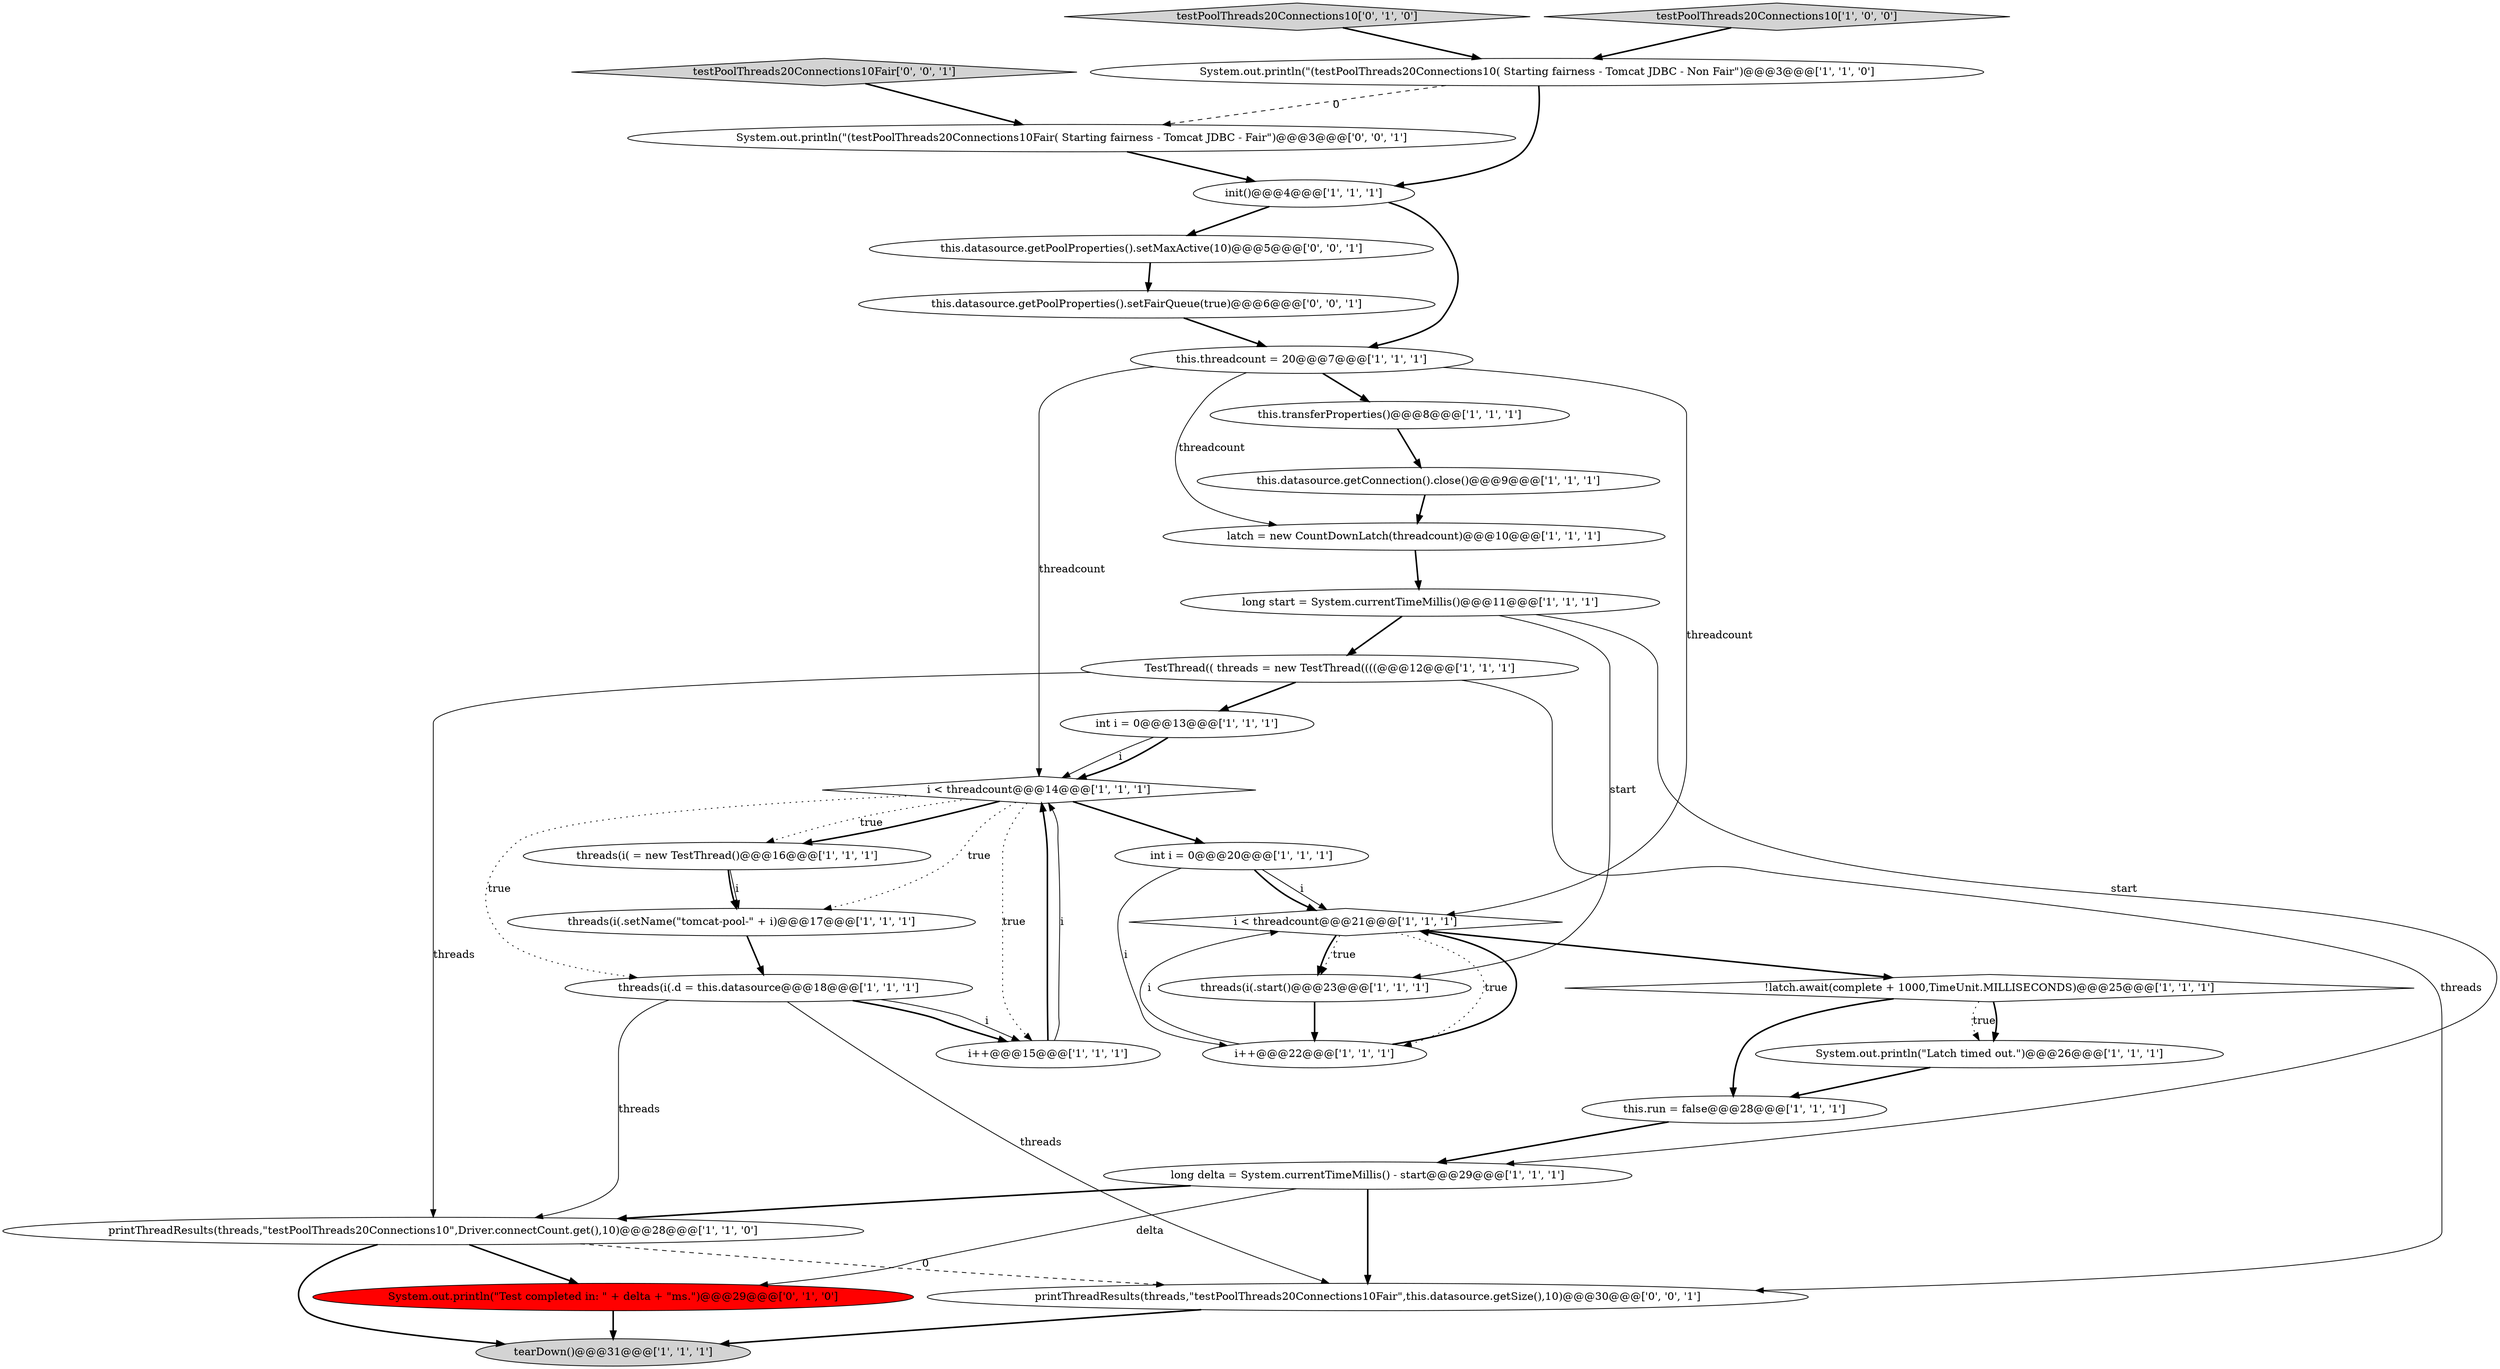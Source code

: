 digraph {
27 [style = filled, label = "System.out.println(\"(testPoolThreads20Connections10Fair( Starting fairness - Tomcat JDBC - Fair\")@@@3@@@['0', '0', '1']", fillcolor = white, shape = ellipse image = "AAA0AAABBB3BBB"];
22 [style = filled, label = "threads(i(.d = this.datasource@@@18@@@['1', '1', '1']", fillcolor = white, shape = ellipse image = "AAA0AAABBB1BBB"];
24 [style = filled, label = "int i = 0@@@20@@@['1', '1', '1']", fillcolor = white, shape = ellipse image = "AAA0AAABBB1BBB"];
3 [style = filled, label = "long delta = System.currentTimeMillis() - start@@@29@@@['1', '1', '1']", fillcolor = white, shape = ellipse image = "AAA0AAABBB1BBB"];
12 [style = filled, label = "threads(i(.setName(\"tomcat-pool-\" + i)@@@17@@@['1', '1', '1']", fillcolor = white, shape = ellipse image = "AAA0AAABBB1BBB"];
25 [style = filled, label = "testPoolThreads20Connections10['0', '1', '0']", fillcolor = lightgray, shape = diamond image = "AAA0AAABBB2BBB"];
29 [style = filled, label = "printThreadResults(threads,\"testPoolThreads20Connections10Fair\",this.datasource.getSize(),10)@@@30@@@['0', '0', '1']", fillcolor = white, shape = ellipse image = "AAA0AAABBB3BBB"];
8 [style = filled, label = "latch = new CountDownLatch(threadcount)@@@10@@@['1', '1', '1']", fillcolor = white, shape = ellipse image = "AAA0AAABBB1BBB"];
31 [style = filled, label = "this.datasource.getPoolProperties().setFairQueue(true)@@@6@@@['0', '0', '1']", fillcolor = white, shape = ellipse image = "AAA0AAABBB3BBB"];
1 [style = filled, label = "i < threadcount@@@21@@@['1', '1', '1']", fillcolor = white, shape = diamond image = "AAA0AAABBB1BBB"];
14 [style = filled, label = "i++@@@22@@@['1', '1', '1']", fillcolor = white, shape = ellipse image = "AAA0AAABBB1BBB"];
18 [style = filled, label = "this.transferProperties()@@@8@@@['1', '1', '1']", fillcolor = white, shape = ellipse image = "AAA0AAABBB1BBB"];
2 [style = filled, label = "i < threadcount@@@14@@@['1', '1', '1']", fillcolor = white, shape = diamond image = "AAA0AAABBB1BBB"];
17 [style = filled, label = "testPoolThreads20Connections10['1', '0', '0']", fillcolor = lightgray, shape = diamond image = "AAA0AAABBB1BBB"];
10 [style = filled, label = "this.threadcount = 20@@@7@@@['1', '1', '1']", fillcolor = white, shape = ellipse image = "AAA0AAABBB1BBB"];
20 [style = filled, label = "this.run = false@@@28@@@['1', '1', '1']", fillcolor = white, shape = ellipse image = "AAA0AAABBB1BBB"];
15 [style = filled, label = "printThreadResults(threads,\"testPoolThreads20Connections10\",Driver.connectCount.get(),10)@@@28@@@['1', '1', '0']", fillcolor = white, shape = ellipse image = "AAA0AAABBB1BBB"];
26 [style = filled, label = "System.out.println(\"Test completed in: \" + delta + \"ms.\")@@@29@@@['0', '1', '0']", fillcolor = red, shape = ellipse image = "AAA1AAABBB2BBB"];
0 [style = filled, label = "TestThread(( threads = new TestThread((((@@@12@@@['1', '1', '1']", fillcolor = white, shape = ellipse image = "AAA0AAABBB1BBB"];
16 [style = filled, label = "threads(i( = new TestThread()@@@16@@@['1', '1', '1']", fillcolor = white, shape = ellipse image = "AAA0AAABBB1BBB"];
9 [style = filled, label = "System.out.println(\"(testPoolThreads20Connections10( Starting fairness - Tomcat JDBC - Non Fair\")@@@3@@@['1', '1', '0']", fillcolor = white, shape = ellipse image = "AAA0AAABBB1BBB"];
6 [style = filled, label = "i++@@@15@@@['1', '1', '1']", fillcolor = white, shape = ellipse image = "AAA0AAABBB1BBB"];
4 [style = filled, label = "init()@@@4@@@['1', '1', '1']", fillcolor = white, shape = ellipse image = "AAA0AAABBB1BBB"];
13 [style = filled, label = "threads(i(.start()@@@23@@@['1', '1', '1']", fillcolor = white, shape = ellipse image = "AAA0AAABBB1BBB"];
11 [style = filled, label = "tearDown()@@@31@@@['1', '1', '1']", fillcolor = lightgray, shape = ellipse image = "AAA0AAABBB1BBB"];
30 [style = filled, label = "testPoolThreads20Connections10Fair['0', '0', '1']", fillcolor = lightgray, shape = diamond image = "AAA0AAABBB3BBB"];
23 [style = filled, label = "System.out.println(\"Latch timed out.\")@@@26@@@['1', '1', '1']", fillcolor = white, shape = ellipse image = "AAA0AAABBB1BBB"];
19 [style = filled, label = "long start = System.currentTimeMillis()@@@11@@@['1', '1', '1']", fillcolor = white, shape = ellipse image = "AAA0AAABBB1BBB"];
21 [style = filled, label = "int i = 0@@@13@@@['1', '1', '1']", fillcolor = white, shape = ellipse image = "AAA0AAABBB1BBB"];
5 [style = filled, label = "this.datasource.getConnection().close()@@@9@@@['1', '1', '1']", fillcolor = white, shape = ellipse image = "AAA0AAABBB1BBB"];
28 [style = filled, label = "this.datasource.getPoolProperties().setMaxActive(10)@@@5@@@['0', '0', '1']", fillcolor = white, shape = ellipse image = "AAA0AAABBB3BBB"];
7 [style = filled, label = "!latch.await(complete + 1000,TimeUnit.MILLISECONDS)@@@25@@@['1', '1', '1']", fillcolor = white, shape = diamond image = "AAA0AAABBB1BBB"];
4->10 [style = bold, label=""];
10->18 [style = bold, label=""];
5->8 [style = bold, label=""];
23->20 [style = bold, label=""];
10->1 [style = solid, label="threadcount"];
2->22 [style = dotted, label="true"];
8->19 [style = bold, label=""];
9->4 [style = bold, label=""];
17->9 [style = bold, label=""];
25->9 [style = bold, label=""];
28->31 [style = bold, label=""];
30->27 [style = bold, label=""];
22->6 [style = solid, label="i"];
3->26 [style = solid, label="delta"];
0->29 [style = solid, label="threads"];
9->27 [style = dashed, label="0"];
19->13 [style = solid, label="start"];
3->15 [style = bold, label=""];
0->21 [style = bold, label=""];
20->3 [style = bold, label=""];
7->20 [style = bold, label=""];
10->2 [style = solid, label="threadcount"];
1->14 [style = dotted, label="true"];
15->29 [style = dashed, label="0"];
1->7 [style = bold, label=""];
1->13 [style = bold, label=""];
26->11 [style = bold, label=""];
4->28 [style = bold, label=""];
14->1 [style = bold, label=""];
19->0 [style = bold, label=""];
21->2 [style = solid, label="i"];
21->2 [style = bold, label=""];
15->26 [style = bold, label=""];
6->2 [style = bold, label=""];
1->13 [style = dotted, label="true"];
0->15 [style = solid, label="threads"];
27->4 [style = bold, label=""];
24->1 [style = solid, label="i"];
10->8 [style = solid, label="threadcount"];
6->2 [style = solid, label="i"];
29->11 [style = bold, label=""];
7->23 [style = dotted, label="true"];
15->11 [style = bold, label=""];
24->14 [style = solid, label="i"];
2->6 [style = dotted, label="true"];
31->10 [style = bold, label=""];
22->15 [style = solid, label="threads"];
18->5 [style = bold, label=""];
7->23 [style = bold, label=""];
14->1 [style = solid, label="i"];
2->12 [style = dotted, label="true"];
16->12 [style = solid, label="i"];
24->1 [style = bold, label=""];
2->24 [style = bold, label=""];
19->3 [style = solid, label="start"];
16->12 [style = bold, label=""];
13->14 [style = bold, label=""];
3->29 [style = bold, label=""];
12->22 [style = bold, label=""];
2->16 [style = dotted, label="true"];
22->6 [style = bold, label=""];
22->29 [style = solid, label="threads"];
2->16 [style = bold, label=""];
}
